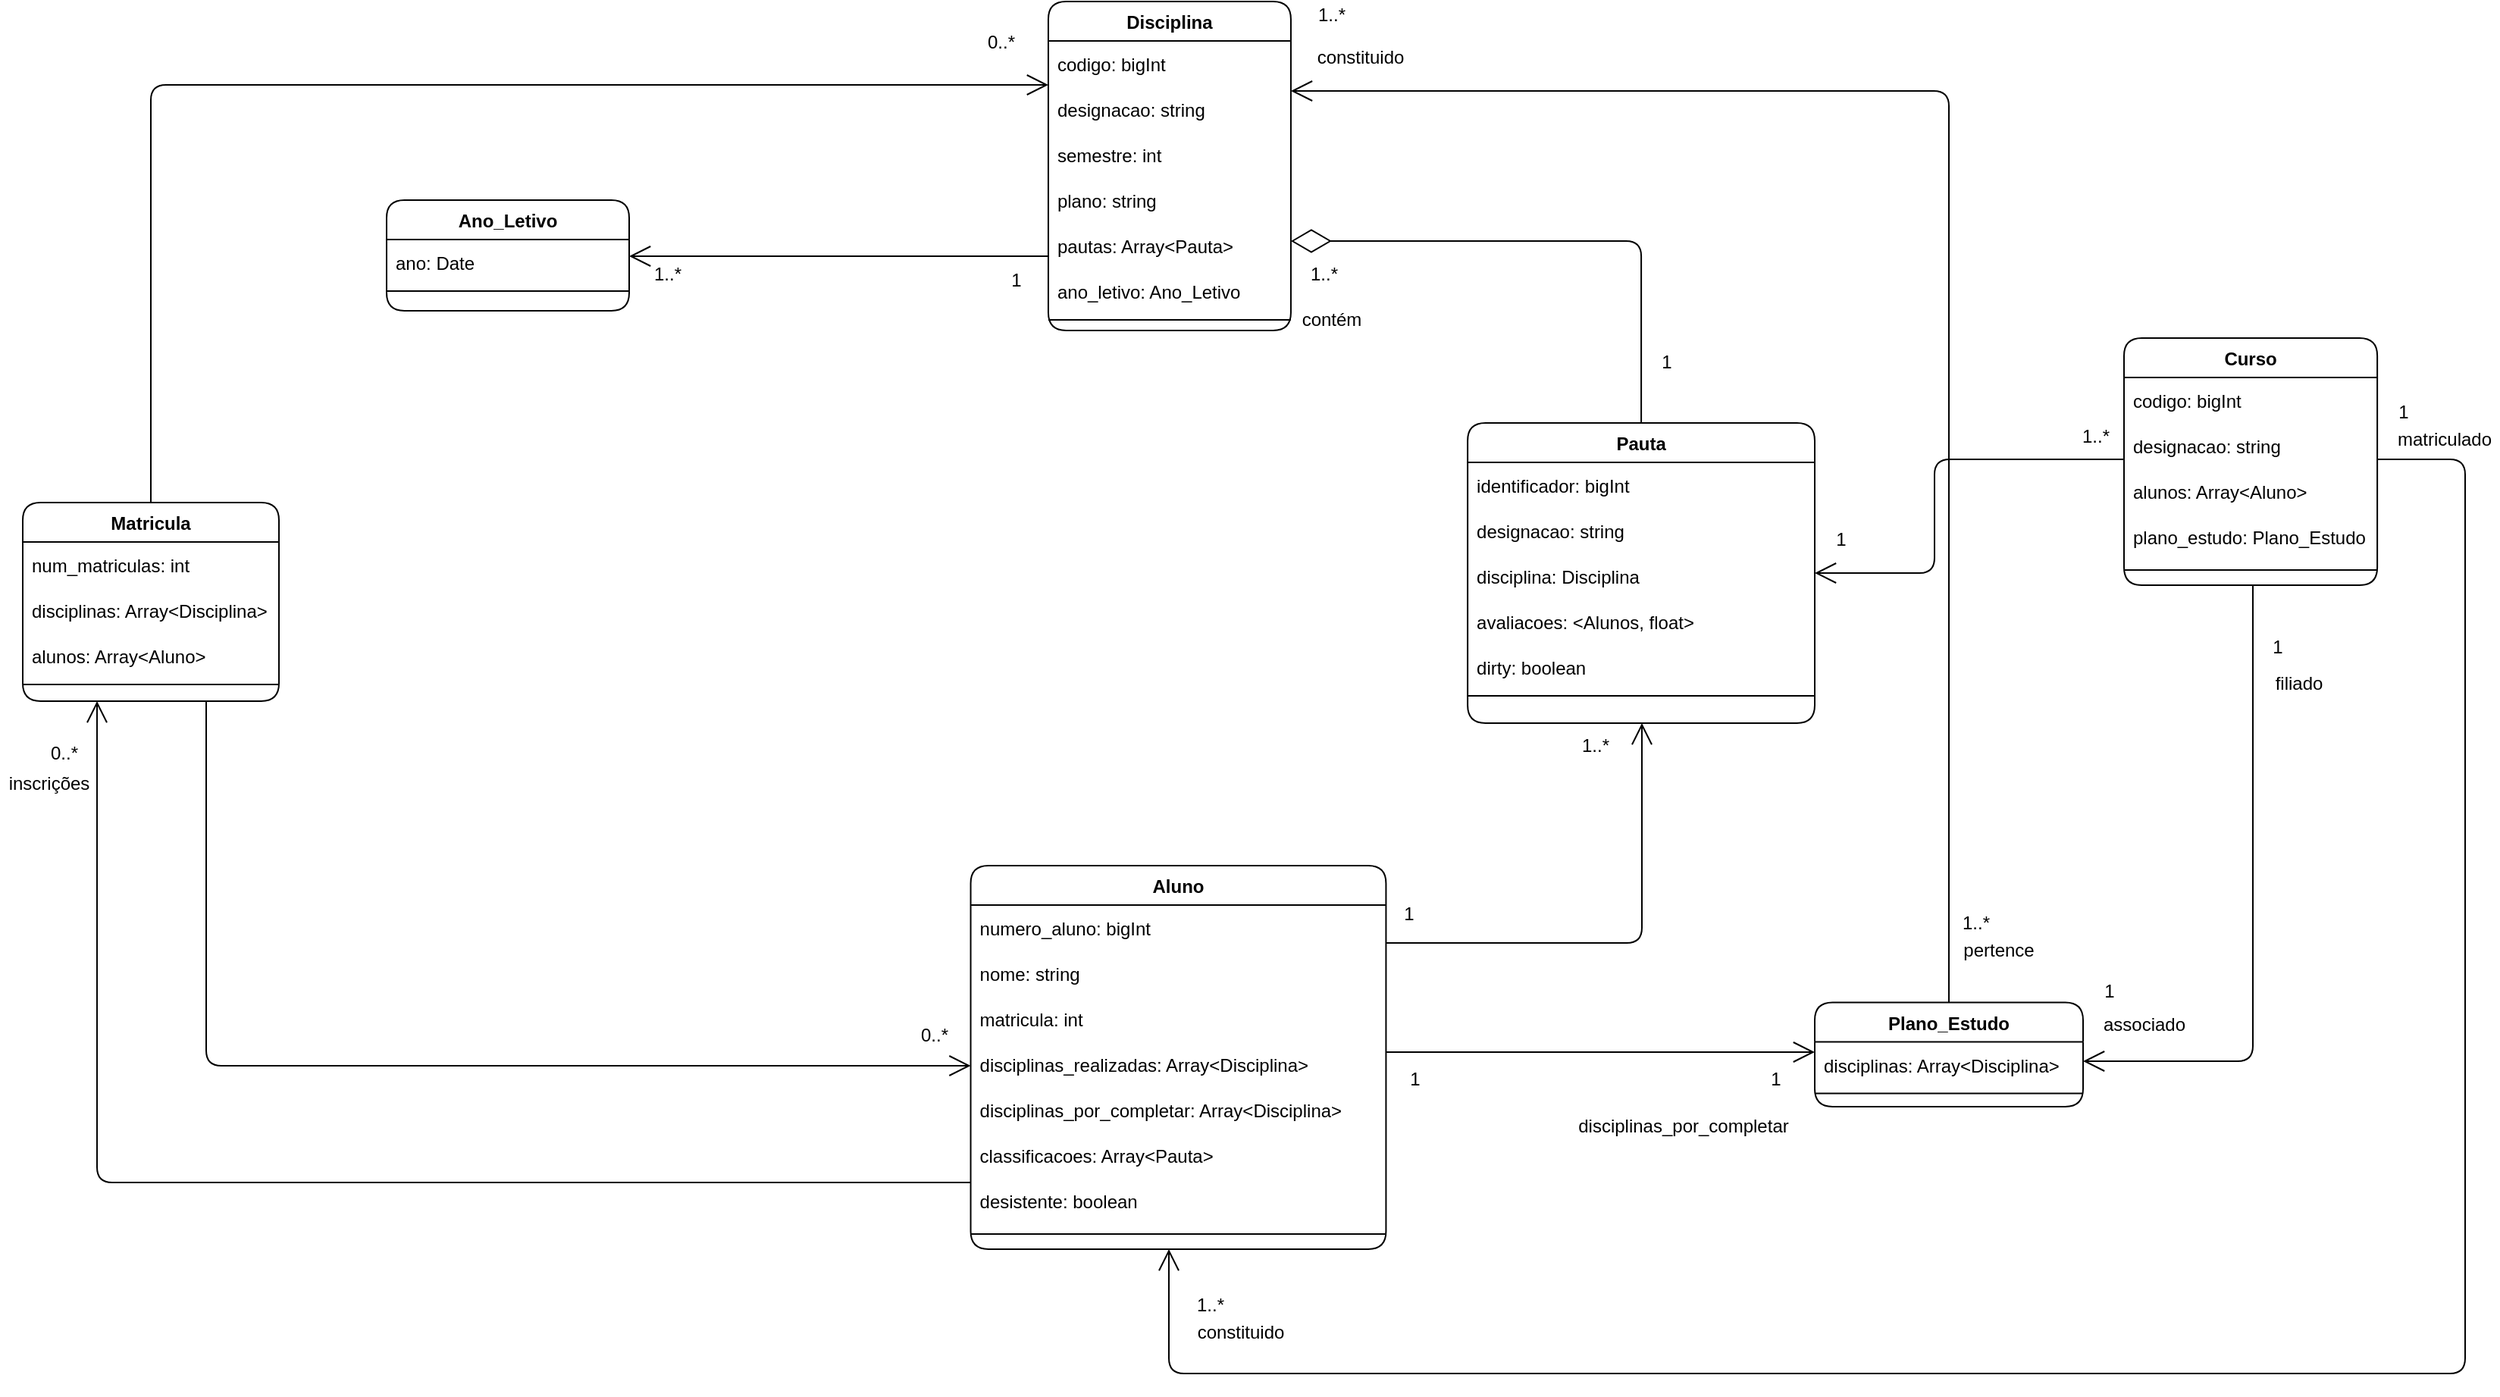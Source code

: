 <mxfile version="15.8.7" type="device" pages="2"><diagram id="C5RBs43oDa-KdzZeNtuy" name="Domain"><mxGraphModel dx="2313" dy="853" grid="0" gridSize="10" guides="1" tooltips="1" connect="1" arrows="1" fold="1" page="0" pageScale="1" pageWidth="827" pageHeight="1169" background="#ffffff" math="0" shadow="0"><root><mxCell id="WIyWlLk6GJQsqaUBKTNV-0"/><mxCell id="WIyWlLk6GJQsqaUBKTNV-1" parent="WIyWlLk6GJQsqaUBKTNV-0"/><mxCell id="zkfFHV4jXpPFQw0GAbJ--6" value="Aluno" style="swimlane;fontStyle=1;align=center;verticalAlign=top;childLayout=stackLayout;horizontal=1;startSize=26;horizontalStack=0;resizeParent=1;resizeLast=0;collapsible=1;marginBottom=0;shadow=0;strokeWidth=1;rounded=1;" parent="WIyWlLk6GJQsqaUBKTNV-1" vertex="1"><mxGeometry x="-545.73" y="701" width="273.94" height="253" as="geometry"><mxRectangle x="130" y="380" width="160" height="26" as="alternateBounds"/></mxGeometry></mxCell><mxCell id="UR2TJBWsBLScbNiVcRSA-15" value="numero_aluno: bigInt" style="text;strokeColor=none;fillColor=none;align=left;verticalAlign=middle;spacingLeft=4;spacingRight=4;overflow=hidden;points=[[0,0.5],[1,0.5]];portConstraint=eastwest;rotatable=0;rounded=1;" parent="zkfFHV4jXpPFQw0GAbJ--6" vertex="1"><mxGeometry y="26" width="273.94" height="30" as="geometry"/></mxCell><mxCell id="UR2TJBWsBLScbNiVcRSA-27" value="nome: string" style="text;strokeColor=none;fillColor=none;align=left;verticalAlign=middle;spacingLeft=4;spacingRight=4;overflow=hidden;points=[[0,0.5],[1,0.5]];portConstraint=eastwest;rotatable=0;rounded=1;" parent="zkfFHV4jXpPFQw0GAbJ--6" vertex="1"><mxGeometry y="56" width="273.94" height="30" as="geometry"/></mxCell><mxCell id="UR2TJBWsBLScbNiVcRSA-31" value="matricula: int" style="text;strokeColor=none;fillColor=none;align=left;verticalAlign=middle;spacingLeft=4;spacingRight=4;overflow=hidden;points=[[0,0.5],[1,0.5]];portConstraint=eastwest;rotatable=0;rounded=1;" parent="zkfFHV4jXpPFQw0GAbJ--6" vertex="1"><mxGeometry y="86" width="273.94" height="30" as="geometry"/></mxCell><mxCell id="UR2TJBWsBLScbNiVcRSA-32" value="disciplinas_realizadas: Array&lt;Disciplina&gt;" style="text;strokeColor=none;fillColor=none;align=left;verticalAlign=middle;spacingLeft=4;spacingRight=4;overflow=hidden;points=[[0,0.5],[1,0.5]];portConstraint=eastwest;rotatable=0;rounded=1;" parent="zkfFHV4jXpPFQw0GAbJ--6" vertex="1"><mxGeometry y="116" width="273.94" height="30" as="geometry"/></mxCell><mxCell id="uTA94WAb0osCj5oo_hm_-12" value="disciplinas_por_completar: Array&lt;Disciplina&gt;" style="text;strokeColor=none;fillColor=none;align=left;verticalAlign=middle;spacingLeft=4;spacingRight=4;overflow=hidden;points=[[0,0.5],[1,0.5]];portConstraint=eastwest;rotatable=0;rounded=1;" parent="zkfFHV4jXpPFQw0GAbJ--6" vertex="1"><mxGeometry y="146" width="273.94" height="30" as="geometry"/></mxCell><mxCell id="UR2TJBWsBLScbNiVcRSA-33" value="classificacoes: Array&lt;Pauta&gt;" style="text;strokeColor=none;fillColor=none;align=left;verticalAlign=middle;spacingLeft=4;spacingRight=4;overflow=hidden;points=[[0,0.5],[1,0.5]];portConstraint=eastwest;rotatable=0;rounded=1;" parent="zkfFHV4jXpPFQw0GAbJ--6" vertex="1"><mxGeometry y="176" width="273.94" height="30" as="geometry"/></mxCell><mxCell id="UR2TJBWsBLScbNiVcRSA-49" value="desistente: boolean" style="text;strokeColor=none;fillColor=none;align=left;verticalAlign=middle;spacingLeft=4;spacingRight=4;overflow=hidden;points=[[0,0.5],[1,0.5]];portConstraint=eastwest;rotatable=0;rounded=1;" parent="zkfFHV4jXpPFQw0GAbJ--6" vertex="1"><mxGeometry y="206" width="273.94" height="30" as="geometry"/></mxCell><mxCell id="zkfFHV4jXpPFQw0GAbJ--9" value="" style="line;html=1;strokeWidth=1;align=left;verticalAlign=middle;spacingTop=-1;spacingLeft=3;spacingRight=3;rotatable=0;labelPosition=right;points=[];portConstraint=eastwest;rounded=1;" parent="zkfFHV4jXpPFQw0GAbJ--6" vertex="1"><mxGeometry y="236" width="273.94" height="14" as="geometry"/></mxCell><mxCell id="zkfFHV4jXpPFQw0GAbJ--13" value="Disciplina" style="swimlane;fontStyle=1;align=center;verticalAlign=top;childLayout=stackLayout;horizontal=1;startSize=26;horizontalStack=0;resizeParent=1;resizeLast=0;collapsible=1;marginBottom=0;shadow=0;strokeWidth=1;rounded=1;" parent="WIyWlLk6GJQsqaUBKTNV-1" vertex="1"><mxGeometry x="-494.53" y="131" width="160" height="217" as="geometry"><mxRectangle x="340" y="380" width="170" height="26" as="alternateBounds"/></mxGeometry></mxCell><mxCell id="UR2TJBWsBLScbNiVcRSA-8" value="codigo: bigInt" style="text;strokeColor=none;fillColor=none;align=left;verticalAlign=middle;spacingLeft=4;spacingRight=4;overflow=hidden;points=[[0,0.5],[1,0.5]];portConstraint=eastwest;rotatable=0;rounded=1;" parent="zkfFHV4jXpPFQw0GAbJ--13" vertex="1"><mxGeometry y="26" width="160" height="30" as="geometry"/></mxCell><mxCell id="UR2TJBWsBLScbNiVcRSA-9" value="designacao: string" style="text;strokeColor=none;fillColor=none;align=left;verticalAlign=middle;spacingLeft=4;spacingRight=4;overflow=hidden;points=[[0,0.5],[1,0.5]];portConstraint=eastwest;rotatable=0;rounded=1;" parent="zkfFHV4jXpPFQw0GAbJ--13" vertex="1"><mxGeometry y="56" width="160" height="30" as="geometry"/></mxCell><mxCell id="UR2TJBWsBLScbNiVcRSA-10" value="semestre: int" style="text;strokeColor=none;fillColor=none;align=left;verticalAlign=middle;spacingLeft=4;spacingRight=4;overflow=hidden;points=[[0,0.5],[1,0.5]];portConstraint=eastwest;rotatable=0;rounded=1;" parent="zkfFHV4jXpPFQw0GAbJ--13" vertex="1"><mxGeometry y="86" width="160" height="30" as="geometry"/></mxCell><mxCell id="UR2TJBWsBLScbNiVcRSA-11" value="plano: string" style="text;strokeColor=none;fillColor=none;align=left;verticalAlign=middle;spacingLeft=4;spacingRight=4;overflow=hidden;points=[[0,0.5],[1,0.5]];portConstraint=eastwest;rotatable=0;rounded=1;" parent="zkfFHV4jXpPFQw0GAbJ--13" vertex="1"><mxGeometry y="116" width="160" height="30" as="geometry"/></mxCell><mxCell id="N3TRWsYscGe3pwMYAqCl-20" value="pautas: Array&lt;Pauta&gt;" style="text;strokeColor=none;fillColor=none;align=left;verticalAlign=middle;spacingLeft=4;spacingRight=4;overflow=hidden;points=[[0,0.5],[1,0.5]];portConstraint=eastwest;rotatable=0;rounded=1;" parent="zkfFHV4jXpPFQw0GAbJ--13" vertex="1"><mxGeometry y="146" width="160" height="30" as="geometry"/></mxCell><mxCell id="DG8GQb8gX4Vhp76S3yIj-17" value="ano_letivo: Ano_Letivo" style="text;strokeColor=none;fillColor=none;align=left;verticalAlign=middle;spacingLeft=4;spacingRight=4;overflow=hidden;points=[[0,0.5],[1,0.5]];portConstraint=eastwest;rotatable=0;rounded=1;" parent="zkfFHV4jXpPFQw0GAbJ--13" vertex="1"><mxGeometry y="176" width="160" height="30" as="geometry"/></mxCell><mxCell id="zkfFHV4jXpPFQw0GAbJ--15" value="" style="line;html=1;strokeWidth=1;align=left;verticalAlign=middle;spacingTop=-1;spacingLeft=3;spacingRight=3;rotatable=0;labelPosition=right;points=[];portConstraint=eastwest;rounded=1;" parent="zkfFHV4jXpPFQw0GAbJ--13" vertex="1"><mxGeometry y="206" width="160" height="8" as="geometry"/></mxCell><mxCell id="zkfFHV4jXpPFQw0GAbJ--17" value="Curso" style="swimlane;fontStyle=1;align=center;verticalAlign=top;childLayout=stackLayout;horizontal=1;startSize=26;horizontalStack=0;resizeParent=1;resizeLast=0;collapsible=1;marginBottom=0;shadow=0;strokeWidth=1;rounded=1;" parent="WIyWlLk6GJQsqaUBKTNV-1" vertex="1"><mxGeometry x="215" y="353" width="167.06" height="163" as="geometry"><mxRectangle x="550" y="140" width="160" height="26" as="alternateBounds"/></mxGeometry></mxCell><mxCell id="uTA94WAb0osCj5oo_hm_-13" value="codigo: bigInt" style="text;strokeColor=none;fillColor=none;align=left;verticalAlign=middle;spacingLeft=4;spacingRight=4;overflow=hidden;points=[[0,0.5],[1,0.5]];portConstraint=eastwest;rotatable=0;rounded=1;" parent="zkfFHV4jXpPFQw0GAbJ--17" vertex="1"><mxGeometry y="26" width="167.06" height="30" as="geometry"/></mxCell><mxCell id="tkzi9m6gDOECTJgAiZ27-0" value="designacao: string" style="text;strokeColor=none;fillColor=none;align=left;verticalAlign=middle;spacingLeft=4;spacingRight=4;overflow=hidden;points=[[0,0.5],[1,0.5]];portConstraint=eastwest;rotatable=0;rounded=1;" parent="zkfFHV4jXpPFQw0GAbJ--17" vertex="1"><mxGeometry y="56" width="167.06" height="30" as="geometry"/></mxCell><mxCell id="UR2TJBWsBLScbNiVcRSA-45" value="alunos: Array&lt;Aluno&gt;" style="text;strokeColor=none;fillColor=none;align=left;verticalAlign=middle;spacingLeft=4;spacingRight=4;overflow=hidden;points=[[0,0.5],[1,0.5]];portConstraint=eastwest;rotatable=0;rounded=1;" parent="zkfFHV4jXpPFQw0GAbJ--17" vertex="1"><mxGeometry y="86" width="167.06" height="30" as="geometry"/></mxCell><mxCell id="UR2TJBWsBLScbNiVcRSA-46" value="plano_estudo: Plano_Estudo" style="text;strokeColor=none;fillColor=none;align=left;verticalAlign=middle;spacingLeft=4;spacingRight=4;overflow=hidden;points=[[0,0.5],[1,0.5]];portConstraint=eastwest;rotatable=0;rounded=1;" parent="zkfFHV4jXpPFQw0GAbJ--17" vertex="1"><mxGeometry y="116" width="167.06" height="30" as="geometry"/></mxCell><mxCell id="zkfFHV4jXpPFQw0GAbJ--23" value="" style="line;html=1;strokeWidth=1;align=left;verticalAlign=middle;spacingTop=-1;spacingLeft=3;spacingRight=3;rotatable=0;labelPosition=right;points=[];portConstraint=eastwest;rounded=1;" parent="zkfFHV4jXpPFQw0GAbJ--17" vertex="1"><mxGeometry y="146" width="167.06" height="14" as="geometry"/></mxCell><mxCell id="hwkee3ksfvGBxhX7THaI-0" value="Plano_Estudo" style="swimlane;fontStyle=1;align=center;verticalAlign=top;childLayout=stackLayout;horizontal=1;startSize=26;horizontalStack=0;resizeParent=1;resizeLast=0;collapsible=1;marginBottom=0;shadow=0;strokeWidth=1;rounded=1;" parent="WIyWlLk6GJQsqaUBKTNV-1" vertex="1"><mxGeometry x="11" y="791.25" width="177" height="68.75" as="geometry"><mxRectangle x="550" y="140" width="160" height="26" as="alternateBounds"/></mxGeometry></mxCell><mxCell id="UR2TJBWsBLScbNiVcRSA-47" value="disciplinas: Array&lt;Disciplina&gt;" style="text;strokeColor=none;fillColor=none;align=left;verticalAlign=middle;spacingLeft=4;spacingRight=4;overflow=hidden;points=[[0,0.5],[1,0.5]];portConstraint=eastwest;rotatable=0;rounded=1;" parent="hwkee3ksfvGBxhX7THaI-0" vertex="1"><mxGeometry y="26" width="177" height="30" as="geometry"/></mxCell><mxCell id="hwkee3ksfvGBxhX7THaI-6" value="" style="line;html=1;strokeWidth=1;align=left;verticalAlign=middle;spacingTop=-1;spacingLeft=3;spacingRight=3;rotatable=0;labelPosition=right;points=[];portConstraint=eastwest;rounded=1;" parent="hwkee3ksfvGBxhX7THaI-0" vertex="1"><mxGeometry y="56" width="177" height="8" as="geometry"/></mxCell><mxCell id="hwkee3ksfvGBxhX7THaI-14" value="" style="endArrow=open;endFill=1;endSize=12;html=1;edgeStyle=orthogonalEdgeStyle;" parent="WIyWlLk6GJQsqaUBKTNV-1" source="hwkee3ksfvGBxhX7THaI-0" target="zkfFHV4jXpPFQw0GAbJ--13" edge="1"><mxGeometry width="160" relative="1" as="geometry"><mxPoint x="285.94" y="684.443" as="sourcePoint"/><mxPoint x="57.94" y="802.557" as="targetPoint"/><Array as="points"><mxPoint x="99" y="190"/></Array></mxGeometry></mxCell><mxCell id="hwkee3ksfvGBxhX7THaI-19" value="" style="endArrow=open;endFill=1;endSize=12;html=1;edgeStyle=orthogonalEdgeStyle;" parent="WIyWlLk6GJQsqaUBKTNV-1" source="zkfFHV4jXpPFQw0GAbJ--17" target="hwkee3ksfvGBxhX7THaI-0" edge="1"><mxGeometry width="160" relative="1" as="geometry"><mxPoint x="247.94" y="795" as="sourcePoint"/><mxPoint x="317.94" y="785" as="targetPoint"/><Array as="points"><mxPoint x="300" y="830"/></Array></mxGeometry></mxCell><mxCell id="hwkee3ksfvGBxhX7THaI-20" value="Pauta" style="swimlane;fontStyle=1;align=center;verticalAlign=top;childLayout=stackLayout;horizontal=1;startSize=26;horizontalStack=0;resizeParent=1;resizeLast=0;collapsible=1;marginBottom=0;shadow=0;strokeWidth=1;rounded=1;" parent="WIyWlLk6GJQsqaUBKTNV-1" vertex="1"><mxGeometry x="-217.94" y="409" width="228.94" height="198" as="geometry"><mxRectangle x="130" y="380" width="160" height="26" as="alternateBounds"/></mxGeometry></mxCell><mxCell id="7ceqqwsO9wFEYcHVzH23-0" value="identificador: bigInt" style="text;strokeColor=none;fillColor=none;align=left;verticalAlign=middle;spacingLeft=4;spacingRight=4;overflow=hidden;points=[[0,0.5],[1,0.5]];portConstraint=eastwest;rotatable=0;rounded=1;" vertex="1" parent="hwkee3ksfvGBxhX7THaI-20"><mxGeometry y="26" width="228.94" height="30" as="geometry"/></mxCell><mxCell id="7ceqqwsO9wFEYcHVzH23-1" value="designacao: string" style="text;strokeColor=none;fillColor=none;align=left;verticalAlign=middle;spacingLeft=4;spacingRight=4;overflow=hidden;points=[[0,0.5],[1,0.5]];portConstraint=eastwest;rotatable=0;rounded=1;" vertex="1" parent="hwkee3ksfvGBxhX7THaI-20"><mxGeometry y="56" width="228.94" height="30" as="geometry"/></mxCell><mxCell id="uTA94WAb0osCj5oo_hm_-18" value="disciplina: Disciplina" style="text;strokeColor=none;fillColor=none;align=left;verticalAlign=middle;spacingLeft=4;spacingRight=4;overflow=hidden;points=[[0,0.5],[1,0.5]];portConstraint=eastwest;rotatable=0;rounded=1;" parent="hwkee3ksfvGBxhX7THaI-20" vertex="1"><mxGeometry y="86" width="228.94" height="30" as="geometry"/></mxCell><mxCell id="UR2TJBWsBLScbNiVcRSA-24" value="avaliacoes: &lt;Alunos, float&gt;" style="text;strokeColor=none;fillColor=none;align=left;verticalAlign=middle;spacingLeft=4;spacingRight=4;overflow=hidden;points=[[0,0.5],[1,0.5]];portConstraint=eastwest;rotatable=0;rounded=1;" parent="hwkee3ksfvGBxhX7THaI-20" vertex="1"><mxGeometry y="116" width="228.94" height="30" as="geometry"/></mxCell><mxCell id="UR2TJBWsBLScbNiVcRSA-25" value="dirty: boolean" style="text;strokeColor=none;fillColor=none;align=left;verticalAlign=middle;spacingLeft=4;spacingRight=4;overflow=hidden;points=[[0,0.5],[1,0.5]];portConstraint=eastwest;rotatable=0;rounded=1;" parent="hwkee3ksfvGBxhX7THaI-20" vertex="1"><mxGeometry y="146" width="228.94" height="30" as="geometry"/></mxCell><mxCell id="hwkee3ksfvGBxhX7THaI-21" value="" style="line;html=1;strokeWidth=1;align=left;verticalAlign=middle;spacingTop=-1;spacingLeft=3;spacingRight=3;rotatable=0;labelPosition=right;points=[];portConstraint=eastwest;rounded=1;" parent="hwkee3ksfvGBxhX7THaI-20" vertex="1"><mxGeometry y="176" width="228.94" height="8" as="geometry"/></mxCell><mxCell id="hwkee3ksfvGBxhX7THaI-27" value="" style="endArrow=open;endFill=1;endSize=12;html=1;edgeStyle=orthogonalEdgeStyle;" parent="WIyWlLk6GJQsqaUBKTNV-1" source="UR2TJBWsBLScbNiVcRSA-34" target="zkfFHV4jXpPFQw0GAbJ--13" edge="1"><mxGeometry width="160" relative="1" as="geometry"><mxPoint x="-290" y="784" as="sourcePoint"/><mxPoint x="57.94" y="865" as="targetPoint"/><Array as="points"><mxPoint x="-1086" y="186"/></Array></mxGeometry></mxCell><mxCell id="hwkee3ksfvGBxhX7THaI-58" value="" style="endArrow=open;endFill=1;endSize=12;html=1;edgeStyle=orthogonalEdgeStyle;strokeColor=default;" parent="WIyWlLk6GJQsqaUBKTNV-1" source="zkfFHV4jXpPFQw0GAbJ--17" target="zkfFHV4jXpPFQw0GAbJ--6" edge="1"><mxGeometry width="160" relative="1" as="geometry"><mxPoint x="-20" y="580" as="sourcePoint"/><mxPoint x="140" y="580" as="targetPoint"/><Array as="points"><mxPoint x="440" y="433"/><mxPoint x="440" y="1036"/><mxPoint x="-415" y="1036"/></Array></mxGeometry></mxCell><mxCell id="UR2TJBWsBLScbNiVcRSA-34" value="Matricula" style="swimlane;fontStyle=1;align=center;verticalAlign=top;childLayout=stackLayout;horizontal=1;startSize=26;horizontalStack=0;resizeParent=1;resizeLast=0;collapsible=1;marginBottom=0;shadow=0;strokeWidth=1;rounded=1;" parent="WIyWlLk6GJQsqaUBKTNV-1" vertex="1"><mxGeometry x="-1171" y="461.5" width="169" height="131" as="geometry"><mxRectangle x="130" y="380" width="160" height="26" as="alternateBounds"/></mxGeometry></mxCell><mxCell id="UR2TJBWsBLScbNiVcRSA-35" value="num_matriculas: int" style="text;strokeColor=none;fillColor=none;align=left;verticalAlign=middle;spacingLeft=4;spacingRight=4;overflow=hidden;points=[[0,0.5],[1,0.5]];portConstraint=eastwest;rotatable=0;rounded=1;" parent="UR2TJBWsBLScbNiVcRSA-34" vertex="1"><mxGeometry y="26" width="169" height="30" as="geometry"/></mxCell><mxCell id="UR2TJBWsBLScbNiVcRSA-42" value="disciplinas: Array&lt;Disciplina&gt;" style="text;strokeColor=none;fillColor=none;align=left;verticalAlign=middle;spacingLeft=4;spacingRight=4;overflow=hidden;points=[[0,0.5],[1,0.5]];portConstraint=eastwest;rotatable=0;rounded=1;" parent="UR2TJBWsBLScbNiVcRSA-34" vertex="1"><mxGeometry y="56" width="169" height="30" as="geometry"/></mxCell><mxCell id="UR2TJBWsBLScbNiVcRSA-43" value="alunos: Array&lt;Aluno&gt;" style="text;strokeColor=none;fillColor=none;align=left;verticalAlign=middle;spacingLeft=4;spacingRight=4;overflow=hidden;points=[[0,0.5],[1,0.5]];portConstraint=eastwest;rotatable=0;rounded=1;" parent="UR2TJBWsBLScbNiVcRSA-34" vertex="1"><mxGeometry y="86" width="169" height="30" as="geometry"/></mxCell><mxCell id="UR2TJBWsBLScbNiVcRSA-41" value="" style="line;html=1;strokeWidth=1;align=left;verticalAlign=middle;spacingTop=-1;spacingLeft=3;spacingRight=3;rotatable=0;labelPosition=right;points=[];portConstraint=eastwest;rounded=1;" parent="UR2TJBWsBLScbNiVcRSA-34" vertex="1"><mxGeometry y="116" width="169" height="8" as="geometry"/></mxCell><mxCell id="N3TRWsYscGe3pwMYAqCl-25" value="" style="endArrow=open;endFill=1;endSize=12;html=1;rounded=1;strokeColor=default;edgeStyle=orthogonalEdgeStyle;" parent="WIyWlLk6GJQsqaUBKTNV-1" source="UR2TJBWsBLScbNiVcRSA-34" target="zkfFHV4jXpPFQw0GAbJ--6" edge="1"><mxGeometry width="160" relative="1" as="geometry"><mxPoint x="-200" y="547" as="sourcePoint"/><mxPoint x="-40" y="547" as="targetPoint"/><Array as="points"><mxPoint x="-1050" y="833"/></Array></mxGeometry></mxCell><mxCell id="uTA94WAb0osCj5oo_hm_-1" value="" style="endArrow=open;endFill=1;endSize=12;html=1;rounded=1;edgeStyle=orthogonalEdgeStyle;" parent="WIyWlLk6GJQsqaUBKTNV-1" source="zkfFHV4jXpPFQw0GAbJ--6" target="hwkee3ksfvGBxhX7THaI-0" edge="1"><mxGeometry width="160" relative="1" as="geometry"><mxPoint x="-274" y="596" as="sourcePoint"/><mxPoint x="-114" y="596" as="targetPoint"/><Array as="points"><mxPoint x="-135" y="824"/><mxPoint x="-135" y="824"/></Array></mxGeometry></mxCell><mxCell id="uTA94WAb0osCj5oo_hm_-15" value="" style="endArrow=open;endFill=1;endSize=12;html=1;rounded=1;edgeStyle=orthogonalEdgeStyle;" parent="WIyWlLk6GJQsqaUBKTNV-1" source="zkfFHV4jXpPFQw0GAbJ--17" target="hwkee3ksfvGBxhX7THaI-20" edge="1"><mxGeometry width="160" relative="1" as="geometry"><mxPoint x="-132" y="597" as="sourcePoint"/><mxPoint x="28" y="597" as="targetPoint"/><Array as="points"><mxPoint x="90" y="433"/><mxPoint x="90" y="508"/></Array></mxGeometry></mxCell><mxCell id="uTA94WAb0osCj5oo_hm_-22" value="" style="endArrow=open;endFill=1;endSize=12;html=1;rounded=1;edgeStyle=orthogonalEdgeStyle;" parent="WIyWlLk6GJQsqaUBKTNV-1" source="zkfFHV4jXpPFQw0GAbJ--6" target="UR2TJBWsBLScbNiVcRSA-34" edge="1"><mxGeometry width="160" relative="1" as="geometry"><mxPoint x="-422" y="642" as="sourcePoint"/><mxPoint x="-262" y="642" as="targetPoint"/><Array as="points"><mxPoint x="-1122" y="910"/></Array></mxGeometry></mxCell><mxCell id="6FzKPT1XtyOvHzaRBiAs-0" value="" style="endArrow=diamondThin;endFill=0;endSize=24;html=1;edgeStyle=orthogonalEdgeStyle;rounded=1;" parent="WIyWlLk6GJQsqaUBKTNV-1" source="hwkee3ksfvGBxhX7THaI-20" target="zkfFHV4jXpPFQw0GAbJ--13" edge="1"><mxGeometry width="160" relative="1" as="geometry"><mxPoint x="-269" y="327" as="sourcePoint"/><mxPoint x="-269" y="224" as="targetPoint"/><Array as="points"><mxPoint x="-103" y="289"/></Array></mxGeometry></mxCell><mxCell id="6FzKPT1XtyOvHzaRBiAs-7" value="1" style="text;html=1;align=center;verticalAlign=middle;resizable=0;points=[];autosize=1;strokeColor=none;fillColor=none;" parent="WIyWlLk6GJQsqaUBKTNV-1" vertex="1"><mxGeometry x="307" y="548" width="17" height="18" as="geometry"/></mxCell><mxCell id="6FzKPT1XtyOvHzaRBiAs-8" value="1" style="text;html=1;align=center;verticalAlign=middle;resizable=0;points=[];autosize=1;strokeColor=none;fillColor=none;" parent="WIyWlLk6GJQsqaUBKTNV-1" vertex="1"><mxGeometry x="196" y="775" width="17" height="18" as="geometry"/></mxCell><mxCell id="6FzKPT1XtyOvHzaRBiAs-9" value="associado" style="text;html=1;align=center;verticalAlign=middle;resizable=0;points=[];autosize=1;strokeColor=none;fillColor=none;" parent="WIyWlLk6GJQsqaUBKTNV-1" vertex="1"><mxGeometry x="196" y="797" width="64" height="18" as="geometry"/></mxCell><mxCell id="6FzKPT1XtyOvHzaRBiAs-10" value="filiado" style="text;html=1;align=center;verticalAlign=middle;resizable=0;points=[];autosize=1;strokeColor=none;fillColor=none;" parent="WIyWlLk6GJQsqaUBKTNV-1" vertex="1"><mxGeometry x="309" y="572" width="41" height="18" as="geometry"/></mxCell><mxCell id="6FzKPT1XtyOvHzaRBiAs-11" value="1" style="text;html=1;align=center;verticalAlign=middle;resizable=0;points=[];autosize=1;strokeColor=none;fillColor=none;" parent="WIyWlLk6GJQsqaUBKTNV-1" vertex="1"><mxGeometry x="390" y="393" width="17" height="18" as="geometry"/></mxCell><mxCell id="6FzKPT1XtyOvHzaRBiAs-12" value="matriculado" style="text;html=1;align=center;verticalAlign=middle;resizable=0;points=[];autosize=1;strokeColor=none;fillColor=none;" parent="WIyWlLk6GJQsqaUBKTNV-1" vertex="1"><mxGeometry x="390" y="411" width="72" height="18" as="geometry"/></mxCell><mxCell id="6FzKPT1XtyOvHzaRBiAs-13" value="constituido" style="text;html=1;align=center;verticalAlign=middle;resizable=0;points=[];autosize=1;strokeColor=none;fillColor=none;" parent="WIyWlLk6GJQsqaUBKTNV-1" vertex="1"><mxGeometry x="-401.53" y="1000" width="67" height="18" as="geometry"/></mxCell><mxCell id="6FzKPT1XtyOvHzaRBiAs-14" value="1..*" style="text;html=1;align=center;verticalAlign=middle;resizable=0;points=[];autosize=1;strokeColor=none;fillColor=none;" parent="WIyWlLk6GJQsqaUBKTNV-1" vertex="1"><mxGeometry x="-401.53" y="982" width="28" height="18" as="geometry"/></mxCell><mxCell id="6FzKPT1XtyOvHzaRBiAs-15" value="1" style="text;html=1;align=center;verticalAlign=middle;resizable=0;points=[];autosize=1;strokeColor=none;fillColor=none;" parent="WIyWlLk6GJQsqaUBKTNV-1" vertex="1"><mxGeometry x="-24" y="833.25" width="17" height="18" as="geometry"/></mxCell><mxCell id="6FzKPT1XtyOvHzaRBiAs-16" value="1..*" style="text;html=1;align=center;verticalAlign=middle;resizable=0;points=[];autosize=1;strokeColor=none;fillColor=none;" parent="WIyWlLk6GJQsqaUBKTNV-1" vertex="1"><mxGeometry x="-322.03" y="131" width="28" height="18" as="geometry"/></mxCell><mxCell id="6FzKPT1XtyOvHzaRBiAs-17" value="constituido" style="text;html=1;align=center;verticalAlign=middle;resizable=0;points=[];autosize=1;strokeColor=none;fillColor=none;" parent="WIyWlLk6GJQsqaUBKTNV-1" vertex="1"><mxGeometry x="-322.03" y="159" width="67" height="18" as="geometry"/></mxCell><mxCell id="6FzKPT1XtyOvHzaRBiAs-18" value="1..*" style="text;html=1;align=center;verticalAlign=middle;resizable=0;points=[];autosize=1;strokeColor=none;fillColor=none;" parent="WIyWlLk6GJQsqaUBKTNV-1" vertex="1"><mxGeometry x="103" y="730" width="28" height="18" as="geometry"/></mxCell><mxCell id="6FzKPT1XtyOvHzaRBiAs-19" value="pertence" style="text;html=1;align=center;verticalAlign=middle;resizable=0;points=[];autosize=1;strokeColor=none;fillColor=none;" parent="WIyWlLk6GJQsqaUBKTNV-1" vertex="1"><mxGeometry x="103" y="748" width="57" height="18" as="geometry"/></mxCell><mxCell id="6FzKPT1XtyOvHzaRBiAs-23" value="disciplinas_por_completar" style="text;html=1;align=center;verticalAlign=middle;resizable=0;points=[];autosize=1;strokeColor=none;fillColor=none;" parent="WIyWlLk6GJQsqaUBKTNV-1" vertex="1"><mxGeometry x="-151" y="864" width="149" height="18" as="geometry"/></mxCell><mxCell id="6FzKPT1XtyOvHzaRBiAs-26" value="0..*" style="text;html=1;align=center;verticalAlign=middle;resizable=0;points=[];autosize=1;strokeColor=none;fillColor=none;" parent="WIyWlLk6GJQsqaUBKTNV-1" vertex="1"><mxGeometry x="-1158" y="618" width="28" height="18" as="geometry"/></mxCell><mxCell id="6FzKPT1XtyOvHzaRBiAs-27" value="inscrições" style="text;html=1;align=center;verticalAlign=middle;resizable=0;points=[];autosize=1;strokeColor=none;fillColor=none;" parent="WIyWlLk6GJQsqaUBKTNV-1" vertex="1"><mxGeometry x="-1186" y="638" width="63" height="18" as="geometry"/></mxCell><mxCell id="6FzKPT1XtyOvHzaRBiAs-30" value="0..*" style="text;html=1;align=center;verticalAlign=middle;resizable=0;points=[];autosize=1;strokeColor=none;fillColor=none;" parent="WIyWlLk6GJQsqaUBKTNV-1" vertex="1"><mxGeometry x="-584.5" y="804" width="28" height="18" as="geometry"/></mxCell><mxCell id="6FzKPT1XtyOvHzaRBiAs-39" value="0..*" style="text;html=1;align=center;verticalAlign=middle;resizable=0;points=[];autosize=1;strokeColor=none;fillColor=none;" parent="WIyWlLk6GJQsqaUBKTNV-1" vertex="1"><mxGeometry x="-540" y="149" width="28" height="18" as="geometry"/></mxCell><mxCell id="6FzKPT1XtyOvHzaRBiAs-46" value="1..*" style="text;html=1;align=center;verticalAlign=middle;resizable=0;points=[];autosize=1;strokeColor=none;fillColor=none;" parent="WIyWlLk6GJQsqaUBKTNV-1" vertex="1"><mxGeometry x="-327" y="302" width="28" height="18" as="geometry"/></mxCell><mxCell id="6FzKPT1XtyOvHzaRBiAs-47" value="1..*" style="text;html=1;align=center;verticalAlign=middle;resizable=0;points=[];autosize=1;strokeColor=none;fillColor=none;" parent="WIyWlLk6GJQsqaUBKTNV-1" vertex="1"><mxGeometry x="-148" y="613" width="28" height="18" as="geometry"/></mxCell><mxCell id="6FzKPT1XtyOvHzaRBiAs-48" value="1" style="text;html=1;align=center;verticalAlign=middle;resizable=0;points=[];autosize=1;strokeColor=none;fillColor=none;" parent="WIyWlLk6GJQsqaUBKTNV-1" vertex="1"><mxGeometry x="-96" y="360" width="17" height="18" as="geometry"/></mxCell><mxCell id="6FzKPT1XtyOvHzaRBiAs-49" value="1" style="text;html=1;align=center;verticalAlign=middle;resizable=0;points=[];autosize=1;strokeColor=none;fillColor=none;" parent="WIyWlLk6GJQsqaUBKTNV-1" vertex="1"><mxGeometry x="-266" y="724" width="17" height="18" as="geometry"/></mxCell><mxCell id="3mit8cqIf02UGr8nP9oD-0" value="contém" style="text;html=1;align=center;verticalAlign=middle;resizable=0;points=[];autosize=1;strokeColor=none;fillColor=none;" parent="WIyWlLk6GJQsqaUBKTNV-1" vertex="1"><mxGeometry x="-333" y="332" width="49" height="18" as="geometry"/></mxCell><mxCell id="3mit8cqIf02UGr8nP9oD-2" value="" style="endArrow=open;endFill=1;endSize=12;html=1;rounded=1;edgeStyle=orthogonalEdgeStyle;" parent="WIyWlLk6GJQsqaUBKTNV-1" source="zkfFHV4jXpPFQw0GAbJ--6" target="hwkee3ksfvGBxhX7THaI-20" edge="1"><mxGeometry width="160" relative="1" as="geometry"><mxPoint x="-254" y="596" as="sourcePoint"/><mxPoint x="-94" y="596" as="targetPoint"/><Array as="points"><mxPoint x="-103" y="752"/></Array></mxGeometry></mxCell><mxCell id="Cous7RWv1DzX8QVO5OMC-1" value="1..*" style="text;html=1;align=center;verticalAlign=middle;resizable=0;points=[];autosize=1;strokeColor=none;fillColor=none;fontColor=default;" parent="WIyWlLk6GJQsqaUBKTNV-1" vertex="1"><mxGeometry x="182" y="409" width="28" height="18" as="geometry"/></mxCell><mxCell id="Cous7RWv1DzX8QVO5OMC-2" value="1" style="text;html=1;align=center;verticalAlign=middle;resizable=0;points=[];autosize=1;strokeColor=none;fillColor=none;fontColor=default;" parent="WIyWlLk6GJQsqaUBKTNV-1" vertex="1"><mxGeometry x="19" y="477" width="17" height="18" as="geometry"/></mxCell><mxCell id="bO9GzKnrQ3e_Osvgor7b-0" value="1" style="text;html=1;align=center;verticalAlign=middle;resizable=0;points=[];autosize=1;strokeColor=none;fillColor=none;fontColor=default;" parent="WIyWlLk6GJQsqaUBKTNV-1" vertex="1"><mxGeometry x="-262" y="833.25" width="17" height="18" as="geometry"/></mxCell><mxCell id="DG8GQb8gX4Vhp76S3yIj-0" value="Ano_Letivo" style="swimlane;fontStyle=1;align=center;verticalAlign=top;childLayout=stackLayout;horizontal=1;startSize=26;horizontalStack=0;resizeParent=1;resizeLast=0;collapsible=1;marginBottom=0;shadow=0;strokeWidth=1;rounded=1;" parent="WIyWlLk6GJQsqaUBKTNV-1" vertex="1"><mxGeometry x="-931" y="262" width="160" height="73" as="geometry"><mxRectangle x="340" y="380" width="170" height="26" as="alternateBounds"/></mxGeometry></mxCell><mxCell id="DG8GQb8gX4Vhp76S3yIj-6" value="ano: Date" style="text;strokeColor=none;fillColor=none;align=left;verticalAlign=middle;spacingLeft=4;spacingRight=4;overflow=hidden;points=[[0,0.5],[1,0.5]];portConstraint=eastwest;rotatable=0;rounded=1;" parent="DG8GQb8gX4Vhp76S3yIj-0" vertex="1"><mxGeometry y="26" width="160" height="30" as="geometry"/></mxCell><mxCell id="DG8GQb8gX4Vhp76S3yIj-7" value="" style="line;html=1;strokeWidth=1;align=left;verticalAlign=middle;spacingTop=-1;spacingLeft=3;spacingRight=3;rotatable=0;labelPosition=right;points=[];portConstraint=eastwest;rounded=1;" parent="DG8GQb8gX4Vhp76S3yIj-0" vertex="1"><mxGeometry y="56" width="160" height="8" as="geometry"/></mxCell><mxCell id="DG8GQb8gX4Vhp76S3yIj-12" value="" style="endArrow=open;endFill=1;endSize=12;html=1;rounded=1;edgeStyle=orthogonalEdgeStyle;" parent="WIyWlLk6GJQsqaUBKTNV-1" source="zkfFHV4jXpPFQw0GAbJ--13" target="DG8GQb8gX4Vhp76S3yIj-0" edge="1"><mxGeometry width="160" relative="1" as="geometry"><mxPoint x="-405" y="702.5" as="sourcePoint"/><mxPoint x="-405" y="562" as="targetPoint"/><Array as="points"><mxPoint x="-618" y="299"/><mxPoint x="-618" y="299"/></Array></mxGeometry></mxCell><mxCell id="DG8GQb8gX4Vhp76S3yIj-23" value="1" style="text;html=1;align=center;verticalAlign=middle;resizable=0;points=[];autosize=1;strokeColor=none;fillColor=none;" parent="WIyWlLk6GJQsqaUBKTNV-1" vertex="1"><mxGeometry x="-525" y="306" width="17" height="18" as="geometry"/></mxCell><mxCell id="DG8GQb8gX4Vhp76S3yIj-24" value="1..*" style="text;html=1;align=center;verticalAlign=middle;resizable=0;points=[];autosize=1;strokeColor=none;fillColor=none;" parent="WIyWlLk6GJQsqaUBKTNV-1" vertex="1"><mxGeometry x="-760" y="302" width="28" height="18" as="geometry"/></mxCell></root></mxGraphModel></diagram><diagram id="DHpU4YyazWkhBSFIJddn" name="DB"><mxGraphModel dx="1770" dy="362" grid="0" gridSize="10" guides="1" tooltips="1" connect="1" arrows="1" fold="1" page="0" pageScale="1" pageWidth="827" pageHeight="1169" math="0" shadow="0"><root><mxCell id="WWgk6Xoj-8CL2OLCRmEP-0"/><mxCell id="WWgk6Xoj-8CL2OLCRmEP-1" parent="WWgk6Xoj-8CL2OLCRmEP-0"/><mxCell id="fsQfQrA_xCLD_xY7M0OG-0" value="Aluno" style="swimlane;fontStyle=1;align=center;verticalAlign=top;childLayout=stackLayout;horizontal=1;startSize=26;horizontalStack=0;resizeParent=1;resizeLast=0;collapsible=1;marginBottom=0;shadow=0;strokeWidth=1;rounded=0;sketch=0;labelBackgroundColor=default;" parent="WWgk6Xoj-8CL2OLCRmEP-1" vertex="1"><mxGeometry x="-551.5" y="744" width="273.94" height="266" as="geometry"><mxRectangle x="130" y="380" width="160" height="26" as="alternateBounds"/></mxGeometry></mxCell><mxCell id="Z1LCYvt4ucDe-Km7BVqy-0" value="id PK" style="text;strokeColor=none;fillColor=none;align=left;verticalAlign=middle;spacingLeft=4;spacingRight=4;overflow=hidden;points=[[0,0.5],[1,0.5]];portConstraint=eastwest;rotatable=0;rounded=1;fontStyle=1;shadow=0;" parent="fsQfQrA_xCLD_xY7M0OG-0" vertex="1"><mxGeometry y="26" width="273.94" height="30" as="geometry"/></mxCell><mxCell id="fsQfQrA_xCLD_xY7M0OG-4" value="disciplina_id FK" style="text;strokeColor=none;fillColor=none;align=left;verticalAlign=middle;spacingLeft=4;spacingRight=4;overflow=hidden;points=[[0,0.5],[1,0.5]];portConstraint=eastwest;rotatable=0;rounded=1;fontStyle=1;shadow=0;" parent="fsQfQrA_xCLD_xY7M0OG-0" vertex="1"><mxGeometry y="56" width="273.94" height="30" as="geometry"/></mxCell><mxCell id="fsQfQrA_xCLD_xY7M0OG-6" value="Pauta_id FK" style="text;strokeColor=none;fillColor=none;align=left;verticalAlign=middle;spacingLeft=4;spacingRight=4;overflow=hidden;points=[[0,0.5],[1,0.5]];portConstraint=eastwest;rotatable=0;rounded=1;fontStyle=1;shadow=0;" parent="fsQfQrA_xCLD_xY7M0OG-0" vertex="1"><mxGeometry y="86" width="273.94" height="30" as="geometry"/></mxCell><mxCell id="fsQfQrA_xCLD_xY7M0OG-8" value="ano_letivo_id FK" style="text;strokeColor=none;fillColor=none;align=left;verticalAlign=middle;spacingLeft=4;spacingRight=4;overflow=hidden;points=[[0,0.5],[1,0.5]];portConstraint=eastwest;rotatable=0;rounded=1;shadow=0;fontStyle=1" parent="fsQfQrA_xCLD_xY7M0OG-0" vertex="1"><mxGeometry y="116" width="273.94" height="30" as="geometry"/></mxCell><mxCell id="fsQfQrA_xCLD_xY7M0OG-1" value="num_aluno bigInteger" style="text;strokeColor=none;fillColor=none;align=left;verticalAlign=middle;spacingLeft=4;spacingRight=4;overflow=hidden;points=[[0,0.5],[1,0.5]];portConstraint=eastwest;rotatable=0;rounded=1;shadow=0;" parent="fsQfQrA_xCLD_xY7M0OG-0" vertex="1"><mxGeometry y="146" width="273.94" height="30" as="geometry"/></mxCell><mxCell id="fsQfQrA_xCLD_xY7M0OG-2" value="nome string" style="text;strokeColor=none;fillColor=none;align=left;verticalAlign=middle;spacingLeft=4;spacingRight=4;overflow=hidden;points=[[0,0.5],[1,0.5]];portConstraint=eastwest;rotatable=0;rounded=1;shadow=0;" parent="fsQfQrA_xCLD_xY7M0OG-0" vertex="1"><mxGeometry y="176" width="273.94" height="30" as="geometry"/></mxCell><mxCell id="fsQfQrA_xCLD_xY7M0OG-3" value="matricula integer" style="text;strokeColor=none;fillColor=none;align=left;verticalAlign=middle;spacingLeft=4;spacingRight=4;overflow=hidden;points=[[0,0.5],[1,0.5]];portConstraint=eastwest;rotatable=0;rounded=1;shadow=0;" parent="fsQfQrA_xCLD_xY7M0OG-0" vertex="1"><mxGeometry y="206" width="273.94" height="30" as="geometry"/></mxCell><mxCell id="fsQfQrA_xCLD_xY7M0OG-7" value="desistente boolean" style="text;strokeColor=none;fillColor=none;align=left;verticalAlign=middle;spacingLeft=4;spacingRight=4;overflow=hidden;points=[[0,0.5],[1,0.5]];portConstraint=eastwest;rotatable=0;rounded=1;shadow=0;" parent="fsQfQrA_xCLD_xY7M0OG-0" vertex="1"><mxGeometry y="236" width="273.94" height="30" as="geometry"/></mxCell><mxCell id="fsQfQrA_xCLD_xY7M0OG-10" value="Disciplina" style="swimlane;fontStyle=1;align=center;verticalAlign=top;childLayout=stackLayout;horizontal=1;startSize=26;horizontalStack=0;resizeParent=1;resizeLast=0;collapsible=1;marginBottom=0;shadow=0;strokeWidth=1;rounded=0;sketch=0;labelBackgroundColor=default;" parent="WWgk6Xoj-8CL2OLCRmEP-1" vertex="1"><mxGeometry x="-494.53" y="145" width="160" height="236" as="geometry"><mxRectangle x="340" y="380" width="170" height="26" as="alternateBounds"/></mxGeometry></mxCell><mxCell id="XQAkiGOKgoBR5LVu61YI-0" value="id PK" style="text;strokeColor=none;fillColor=none;align=left;verticalAlign=middle;spacingLeft=4;spacingRight=4;overflow=hidden;points=[[0,0.5],[1,0.5]];portConstraint=eastwest;rotatable=0;rounded=1;fontStyle=1;shadow=0;" parent="fsQfQrA_xCLD_xY7M0OG-10" vertex="1"><mxGeometry y="26" width="160" height="30" as="geometry"/></mxCell><mxCell id="fsQfQrA_xCLD_xY7M0OG-15" value="pauta_id FK" style="text;strokeColor=none;fillColor=none;align=left;verticalAlign=middle;spacingLeft=4;spacingRight=4;overflow=hidden;points=[[0,0.5],[1,0.5]];portConstraint=eastwest;rotatable=0;rounded=1;fontStyle=1;shadow=0;" parent="fsQfQrA_xCLD_xY7M0OG-10" vertex="1"><mxGeometry y="56" width="160" height="30" as="geometry"/></mxCell><mxCell id="fsQfQrA_xCLD_xY7M0OG-16" value="ano_letivo_id FK" style="text;strokeColor=none;fillColor=none;align=left;verticalAlign=middle;spacingLeft=4;spacingRight=4;overflow=hidden;points=[[0,0.5],[1,0.5]];portConstraint=eastwest;rotatable=0;rounded=1;shadow=0;fontStyle=1" parent="fsQfQrA_xCLD_xY7M0OG-10" vertex="1"><mxGeometry y="86" width="160" height="30" as="geometry"/></mxCell><mxCell id="fsQfQrA_xCLD_xY7M0OG-11" value="codigo bigInteger" style="text;strokeColor=none;fillColor=none;align=left;verticalAlign=middle;spacingLeft=4;spacingRight=4;overflow=hidden;points=[[0,0.5],[1,0.5]];portConstraint=eastwest;rotatable=0;rounded=1;shadow=0;" parent="fsQfQrA_xCLD_xY7M0OG-10" vertex="1"><mxGeometry y="116" width="160" height="30" as="geometry"/></mxCell><mxCell id="fsQfQrA_xCLD_xY7M0OG-12" value="designacao string" style="text;strokeColor=none;fillColor=none;align=left;verticalAlign=middle;spacingLeft=4;spacingRight=4;overflow=hidden;points=[[0,0.5],[1,0.5]];portConstraint=eastwest;rotatable=0;rounded=1;shadow=0;" parent="fsQfQrA_xCLD_xY7M0OG-10" vertex="1"><mxGeometry y="146" width="160" height="30" as="geometry"/></mxCell><mxCell id="fsQfQrA_xCLD_xY7M0OG-13" value="semestre integer" style="text;strokeColor=none;fillColor=none;align=left;verticalAlign=middle;spacingLeft=4;spacingRight=4;overflow=hidden;points=[[0,0.5],[1,0.5]];portConstraint=eastwest;rotatable=0;rounded=1;shadow=0;" parent="fsQfQrA_xCLD_xY7M0OG-10" vertex="1"><mxGeometry y="176" width="160" height="30" as="geometry"/></mxCell><mxCell id="fsQfQrA_xCLD_xY7M0OG-14" value="plano string" style="text;strokeColor=none;fillColor=none;align=left;verticalAlign=middle;spacingLeft=4;spacingRight=4;overflow=hidden;points=[[0,0.5],[1,0.5]];portConstraint=eastwest;rotatable=0;rounded=1;shadow=0;" parent="fsQfQrA_xCLD_xY7M0OG-10" vertex="1"><mxGeometry y="206" width="160" height="30" as="geometry"/></mxCell><mxCell id="fsQfQrA_xCLD_xY7M0OG-18" value="Curso" style="swimlane;fontStyle=1;align=center;verticalAlign=top;childLayout=stackLayout;horizontal=1;startSize=26;horizontalStack=0;resizeParent=1;resizeLast=0;collapsible=1;marginBottom=0;shadow=0;strokeWidth=1;rounded=0;sketch=0;labelBackgroundColor=default;" parent="WWgk6Xoj-8CL2OLCRmEP-1" vertex="1"><mxGeometry x="175" y="406" width="167.06" height="177" as="geometry"><mxRectangle x="550" y="140" width="160" height="26" as="alternateBounds"/></mxGeometry></mxCell><mxCell id="Z1LCYvt4ucDe-Km7BVqy-3" value="id PK" style="text;strokeColor=none;fillColor=none;align=left;verticalAlign=middle;spacingLeft=4;spacingRight=4;overflow=hidden;points=[[0,0.5],[1,0.5]];portConstraint=eastwest;rotatable=0;rounded=1;fontStyle=1;shadow=0;" parent="fsQfQrA_xCLD_xY7M0OG-18" vertex="1"><mxGeometry y="26" width="167.06" height="30" as="geometry"/></mxCell><mxCell id="Dlr12jRaiGXW-l3jvH-9-0" value="aluno_id FK" style="text;strokeColor=none;fillColor=none;align=left;verticalAlign=middle;spacingLeft=4;spacingRight=4;overflow=hidden;points=[[0,0.5],[1,0.5]];portConstraint=eastwest;rotatable=0;rounded=1;fontStyle=1;shadow=0;" parent="fsQfQrA_xCLD_xY7M0OG-18" vertex="1"><mxGeometry y="56" width="167.06" height="30" as="geometry"/></mxCell><mxCell id="fsQfQrA_xCLD_xY7M0OG-21" value="plano_estudo_id FK" style="text;strokeColor=none;fillColor=none;align=left;verticalAlign=middle;spacingLeft=4;spacingRight=4;overflow=hidden;points=[[0,0.5],[1,0.5]];portConstraint=eastwest;rotatable=0;rounded=1;fontStyle=1;shadow=0;" parent="fsQfQrA_xCLD_xY7M0OG-18" vertex="1"><mxGeometry y="86" width="167.06" height="30" as="geometry"/></mxCell><mxCell id="fsQfQrA_xCLD_xY7M0OG-22" value="pauta_id FK" style="text;strokeColor=none;fillColor=none;align=left;verticalAlign=middle;spacingLeft=4;spacingRight=4;overflow=hidden;points=[[0,0.5],[1,0.5]];portConstraint=eastwest;rotatable=0;rounded=1;fontStyle=1;shadow=0;" parent="fsQfQrA_xCLD_xY7M0OG-18" vertex="1"><mxGeometry y="116" width="167.06" height="30" as="geometry"/></mxCell><mxCell id="fsQfQrA_xCLD_xY7M0OG-19" value="codigo: bigInteger" style="text;strokeColor=none;fillColor=none;align=left;verticalAlign=middle;spacingLeft=4;spacingRight=4;overflow=hidden;points=[[0,0.5],[1,0.5]];portConstraint=eastwest;rotatable=0;rounded=1;shadow=0;" parent="fsQfQrA_xCLD_xY7M0OG-18" vertex="1"><mxGeometry y="146" width="167.06" height="30" as="geometry"/></mxCell><mxCell id="fsQfQrA_xCLD_xY7M0OG-24" value="Plano_Estudo" style="swimlane;fontStyle=1;align=center;verticalAlign=top;childLayout=stackLayout;horizontal=1;startSize=26;horizontalStack=0;resizeParent=1;resizeLast=0;collapsible=1;marginBottom=0;shadow=0;strokeWidth=1;rounded=0;sketch=0;labelBackgroundColor=default;" parent="WWgk6Xoj-8CL2OLCRmEP-1" vertex="1"><mxGeometry x="30" y="815" width="177" height="88" as="geometry"><mxRectangle x="550" y="140" width="160" height="26" as="alternateBounds"/></mxGeometry></mxCell><mxCell id="Z1LCYvt4ucDe-Km7BVqy-2" value="id PK" style="text;strokeColor=none;fillColor=none;align=left;verticalAlign=middle;spacingLeft=4;spacingRight=4;overflow=hidden;points=[[0,0.5],[1,0.5]];portConstraint=eastwest;rotatable=0;rounded=1;fontStyle=1;shadow=0;" parent="fsQfQrA_xCLD_xY7M0OG-24" vertex="1"><mxGeometry y="26" width="177" height="30" as="geometry"/></mxCell><mxCell id="fsQfQrA_xCLD_xY7M0OG-25" value="disciplina_id FK" style="text;strokeColor=none;fillColor=none;align=left;verticalAlign=middle;spacingLeft=4;spacingRight=4;overflow=hidden;points=[[0,0.5],[1,0.5]];portConstraint=eastwest;rotatable=0;rounded=1;fontStyle=1;shadow=0;" parent="fsQfQrA_xCLD_xY7M0OG-24" vertex="1"><mxGeometry y="56" width="177" height="30" as="geometry"/></mxCell><mxCell id="fsQfQrA_xCLD_xY7M0OG-29" value="Pauta" style="swimlane;fontStyle=1;align=center;verticalAlign=top;childLayout=stackLayout;horizontal=1;startSize=26;horizontalStack=0;resizeParent=1;resizeLast=0;collapsible=1;marginBottom=0;shadow=0;strokeWidth=1;rounded=0;sketch=0;labelBackgroundColor=default;" parent="WWgk6Xoj-8CL2OLCRmEP-1" vertex="1"><mxGeometry x="-209" y="432.5" width="228.94" height="206" as="geometry"><mxRectangle x="130" y="380" width="160" height="26" as="alternateBounds"/></mxGeometry></mxCell><mxCell id="XQAkiGOKgoBR5LVu61YI-1" value="id PK" style="text;strokeColor=none;fillColor=none;align=left;verticalAlign=middle;spacingLeft=4;spacingRight=4;overflow=hidden;points=[[0,0.5],[1,0.5]];portConstraint=eastwest;rotatable=0;rounded=1;fontStyle=1;shadow=0;" parent="fsQfQrA_xCLD_xY7M0OG-29" vertex="1"><mxGeometry y="26" width="228.94" height="30" as="geometry"/></mxCell><mxCell id="fsQfQrA_xCLD_xY7M0OG-31" value="aluno_id FK" style="text;strokeColor=none;fillColor=none;align=left;verticalAlign=middle;spacingLeft=4;spacingRight=4;overflow=hidden;points=[[0,0.5],[1,0.5]];portConstraint=eastwest;rotatable=0;rounded=1;fontStyle=1;shadow=0;" parent="fsQfQrA_xCLD_xY7M0OG-29" vertex="1"><mxGeometry y="56" width="228.94" height="30" as="geometry"/></mxCell><mxCell id="fsQfQrA_xCLD_xY7M0OG-32" value="avaliacao_id FK" style="text;strokeColor=none;fillColor=none;align=left;verticalAlign=middle;spacingLeft=4;spacingRight=4;overflow=hidden;points=[[0,0.5],[1,0.5]];portConstraint=eastwest;rotatable=0;rounded=1;fontStyle=1;shadow=0;" parent="fsQfQrA_xCLD_xY7M0OG-29" vertex="1"><mxGeometry y="86" width="228.94" height="30" as="geometry"/></mxCell><mxCell id="fsQfQrA_xCLD_xY7M0OG-33" value="curso_id FK" style="text;strokeColor=none;fillColor=none;align=left;verticalAlign=middle;spacingLeft=4;spacingRight=4;overflow=hidden;points=[[0,0.5],[1,0.5]];portConstraint=eastwest;rotatable=0;rounded=1;fontStyle=1;shadow=0;" parent="fsQfQrA_xCLD_xY7M0OG-29" vertex="1"><mxGeometry y="116" width="228.94" height="30" as="geometry"/></mxCell><mxCell id="3YwCcTf-lQQt9fxoaSyb-0" value="codigo: bigInteger" style="text;strokeColor=none;fillColor=none;align=left;verticalAlign=middle;spacingLeft=4;spacingRight=4;overflow=hidden;points=[[0,0.5],[1,0.5]];portConstraint=eastwest;rotatable=0;rounded=1;shadow=0;" parent="fsQfQrA_xCLD_xY7M0OG-29" vertex="1"><mxGeometry y="146" width="228.94" height="30" as="geometry"/></mxCell><mxCell id="fsQfQrA_xCLD_xY7M0OG-34" value="dirty: boolean" style="text;strokeColor=none;fillColor=none;align=left;verticalAlign=middle;spacingLeft=4;spacingRight=4;overflow=hidden;points=[[0,0.5],[1,0.5]];portConstraint=eastwest;rotatable=0;rounded=1;shadow=0;" parent="fsQfQrA_xCLD_xY7M0OG-29" vertex="1"><mxGeometry y="176" width="228.94" height="30" as="geometry"/></mxCell><mxCell id="fsQfQrA_xCLD_xY7M0OG-39" value="Matricula" style="swimlane;fontStyle=1;align=center;verticalAlign=top;childLayout=stackLayout;horizontal=1;startSize=26;horizontalStack=0;resizeParent=1;resizeLast=0;collapsible=1;marginBottom=0;shadow=0;strokeWidth=1;rounded=0;sketch=0;labelBackgroundColor=default;" parent="WWgk6Xoj-8CL2OLCRmEP-1" vertex="1"><mxGeometry x="-1002" y="477" width="144" height="147" as="geometry"><mxRectangle x="130" y="380" width="160" height="26" as="alternateBounds"/></mxGeometry></mxCell><mxCell id="C6gCfbGirM1-ONjhHAeX-0" value="id PK" style="text;strokeColor=none;fillColor=none;align=left;verticalAlign=middle;spacingLeft=4;spacingRight=4;overflow=hidden;points=[[0,0.5],[1,0.5]];portConstraint=eastwest;rotatable=0;rounded=1;fontStyle=1;shadow=0;" parent="fsQfQrA_xCLD_xY7M0OG-39" vertex="1"><mxGeometry y="26" width="144" height="30" as="geometry"/></mxCell><mxCell id="fsQfQrA_xCLD_xY7M0OG-41" value="disciplina_id FK" style="text;strokeColor=none;fillColor=none;align=left;verticalAlign=middle;spacingLeft=4;spacingRight=4;overflow=hidden;points=[[0,0.5],[1,0.5]];portConstraint=eastwest;rotatable=0;rounded=1;fontStyle=1;shadow=0;" parent="fsQfQrA_xCLD_xY7M0OG-39" vertex="1"><mxGeometry y="56" width="144" height="30" as="geometry"/></mxCell><mxCell id="fsQfQrA_xCLD_xY7M0OG-42" value="aluno_id FK" style="text;strokeColor=none;fillColor=none;align=left;verticalAlign=middle;spacingLeft=4;spacingRight=4;overflow=hidden;points=[[0,0.5],[1,0.5]];portConstraint=eastwest;rotatable=0;rounded=1;fontStyle=1;shadow=0;" parent="fsQfQrA_xCLD_xY7M0OG-39" vertex="1"><mxGeometry y="86" width="144" height="30" as="geometry"/></mxCell><mxCell id="fsQfQrA_xCLD_xY7M0OG-40" value="num_matriculas integer" style="text;strokeColor=none;fillColor=none;align=left;verticalAlign=middle;spacingLeft=4;spacingRight=4;overflow=hidden;points=[[0,0.5],[1,0.5]];portConstraint=eastwest;rotatable=0;rounded=1;shadow=0;" parent="fsQfQrA_xCLD_xY7M0OG-39" vertex="1"><mxGeometry y="116" width="144" height="30" as="geometry"/></mxCell><mxCell id="fsQfQrA_xCLD_xY7M0OG-44" value="Faculdade" style="swimlane;fontStyle=1;align=center;verticalAlign=top;childLayout=stackLayout;horizontal=1;startSize=26;horizontalStack=0;resizeParent=1;resizeParentMax=0;resizeLast=0;collapsible=1;marginBottom=0;rounded=0;sketch=0;labelBackgroundColor=default;shadow=0;" parent="WWgk6Xoj-8CL2OLCRmEP-1" vertex="1"><mxGeometry x="178.53" y="236" width="160" height="108" as="geometry"/></mxCell><mxCell id="Z1LCYvt4ucDe-Km7BVqy-4" value="id PK" style="text;strokeColor=none;fillColor=none;align=left;verticalAlign=middle;spacingLeft=4;spacingRight=4;overflow=hidden;points=[[0,0.5],[1,0.5]];portConstraint=eastwest;rotatable=0;rounded=1;fontStyle=1;shadow=0;" parent="fsQfQrA_xCLD_xY7M0OG-44" vertex="1"><mxGeometry y="26" width="160" height="30" as="geometry"/></mxCell><mxCell id="fsQfQrA_xCLD_xY7M0OG-46" value="curso_id FK" style="text;strokeColor=none;fillColor=none;align=left;verticalAlign=top;spacingLeft=4;spacingRight=4;overflow=hidden;rotatable=0;points=[[0,0.5],[1,0.5]];portConstraint=eastwest;rounded=1;fontStyle=1;shadow=0;" parent="fsQfQrA_xCLD_xY7M0OG-44" vertex="1"><mxGeometry y="56" width="160" height="26" as="geometry"/></mxCell><mxCell id="fsQfQrA_xCLD_xY7M0OG-45" value="designacao string" style="text;strokeColor=none;fillColor=none;align=left;verticalAlign=top;spacingLeft=4;spacingRight=4;overflow=hidden;rotatable=0;points=[[0,0.5],[1,0.5]];portConstraint=eastwest;rounded=1;shadow=0;" parent="fsQfQrA_xCLD_xY7M0OG-44" vertex="1"><mxGeometry y="82" width="160" height="26" as="geometry"/></mxCell><mxCell id="fsQfQrA_xCLD_xY7M0OG-49" value="Avaliacao" style="swimlane;fontStyle=1;align=center;verticalAlign=top;childLayout=stackLayout;horizontal=1;startSize=26;horizontalStack=0;resizeParent=1;resizeLast=0;collapsible=1;marginBottom=0;shadow=0;strokeWidth=1;rounded=0;sketch=0;labelBackgroundColor=default;" parent="WWgk6Xoj-8CL2OLCRmEP-1" vertex="1"><mxGeometry x="-494.53" y="429" width="160" height="213" as="geometry"><mxRectangle x="130" y="380" width="160" height="26" as="alternateBounds"/></mxGeometry></mxCell><mxCell id="Z1LCYvt4ucDe-Km7BVqy-1" value="id PK" style="text;strokeColor=none;fillColor=none;align=left;verticalAlign=middle;spacingLeft=4;spacingRight=4;overflow=hidden;points=[[0,0.5],[1,0.5]];portConstraint=eastwest;rotatable=0;rounded=1;fontStyle=1;shadow=0;" parent="fsQfQrA_xCLD_xY7M0OG-49" vertex="1"><mxGeometry y="26" width="160" height="30" as="geometry"/></mxCell><mxCell id="fsQfQrA_xCLD_xY7M0OG-52" value="disciplina_id FK" style="text;strokeColor=none;fillColor=none;align=left;verticalAlign=middle;spacingLeft=4;spacingRight=4;overflow=hidden;points=[[0,0.5],[1,0.5]];portConstraint=eastwest;rotatable=0;rounded=1;fontStyle=1;shadow=0;" parent="fsQfQrA_xCLD_xY7M0OG-49" vertex="1"><mxGeometry y="56" width="160" height="30" as="geometry"/></mxCell><mxCell id="fsQfQrA_xCLD_xY7M0OG-53" value="aluno_id FK" style="text;strokeColor=none;fillColor=none;align=left;verticalAlign=middle;spacingLeft=4;spacingRight=4;overflow=hidden;points=[[0,0.5],[1,0.5]];portConstraint=eastwest;rotatable=0;rounded=1;fontStyle=1;shadow=0;" parent="fsQfQrA_xCLD_xY7M0OG-49" vertex="1"><mxGeometry y="86" width="160" height="30" as="geometry"/></mxCell><mxCell id="fsQfQrA_xCLD_xY7M0OG-55" value="ano_letivo_id FK" style="text;strokeColor=none;fillColor=none;align=left;verticalAlign=middle;spacingLeft=4;spacingRight=4;overflow=hidden;points=[[0,0.5],[1,0.5]];portConstraint=eastwest;rotatable=0;rounded=1;shadow=0;fontStyle=1" parent="fsQfQrA_xCLD_xY7M0OG-49" vertex="1"><mxGeometry y="116" width="160" height="30" as="geometry"/></mxCell><mxCell id="fsQfQrA_xCLD_xY7M0OG-50" value="designacao string" style="text;strokeColor=none;fillColor=none;align=left;verticalAlign=middle;spacingLeft=4;spacingRight=4;overflow=hidden;points=[[0,0.5],[1,0.5]];portConstraint=eastwest;rotatable=0;rounded=1;shadow=0;" parent="fsQfQrA_xCLD_xY7M0OG-49" vertex="1"><mxGeometry y="146" width="160" height="30" as="geometry"/></mxCell><mxCell id="fsQfQrA_xCLD_xY7M0OG-51" value="classificação_aluno decimal" style="text;strokeColor=none;fillColor=none;align=left;verticalAlign=middle;spacingLeft=4;spacingRight=4;overflow=hidden;points=[[0,0.5],[1,0.5]];portConstraint=eastwest;rotatable=0;rounded=1;shadow=0;" parent="fsQfQrA_xCLD_xY7M0OG-49" vertex="1"><mxGeometry y="176" width="160" height="30" as="geometry"/></mxCell><mxCell id="sZQW1YmELFVWEMvsy2AW-0" value="" style="endArrow=none;html=1;rounded=1;edgeStyle=orthogonalEdgeStyle;shadow=0;" parent="WWgk6Xoj-8CL2OLCRmEP-1" source="fsQfQrA_xCLD_xY7M0OG-0" target="fsQfQrA_xCLD_xY7M0OG-39" edge="1"><mxGeometry width="50" height="50" relative="1" as="geometry"><mxPoint x="-370" y="742" as="sourcePoint"/><mxPoint x="-320" y="692" as="targetPoint"/><Array as="points"><mxPoint x="-935" y="910"/></Array></mxGeometry></mxCell><mxCell id="sZQW1YmELFVWEMvsy2AW-1" value="" style="endArrow=none;html=1;rounded=1;edgeStyle=orthogonalEdgeStyle;shadow=0;" parent="WWgk6Xoj-8CL2OLCRmEP-1" source="fsQfQrA_xCLD_xY7M0OG-0" target="fsQfQrA_xCLD_xY7M0OG-49" edge="1"><mxGeometry width="50" height="50" relative="1" as="geometry"><mxPoint x="-370" y="749" as="sourcePoint"/><mxPoint x="-320" y="699" as="targetPoint"/><Array as="points"><mxPoint x="-415" y="721"/><mxPoint x="-415" y="721"/></Array></mxGeometry></mxCell><mxCell id="sZQW1YmELFVWEMvsy2AW-2" value="" style="endArrow=none;html=1;rounded=1;edgeStyle=orthogonalEdgeStyle;shadow=0;" parent="WWgk6Xoj-8CL2OLCRmEP-1" source="fsQfQrA_xCLD_xY7M0OG-49" target="fsQfQrA_xCLD_xY7M0OG-10" edge="1"><mxGeometry width="50" height="50" relative="1" as="geometry"><mxPoint x="-370" y="511" as="sourcePoint"/><mxPoint x="-320" y="461" as="targetPoint"/><Array as="points"><mxPoint x="-415" y="410"/><mxPoint x="-415" y="410"/></Array></mxGeometry></mxCell><mxCell id="sZQW1YmELFVWEMvsy2AW-3" value="" style="endArrow=none;html=1;rounded=1;edgeStyle=orthogonalEdgeStyle;shadow=0;" parent="WWgk6Xoj-8CL2OLCRmEP-1" source="fsQfQrA_xCLD_xY7M0OG-39" target="fsQfQrA_xCLD_xY7M0OG-10" edge="1"><mxGeometry width="50" height="50" relative="1" as="geometry"><mxPoint x="-370" y="459" as="sourcePoint"/><mxPoint x="-320" y="409" as="targetPoint"/><Array as="points"><mxPoint x="-941" y="213"/></Array></mxGeometry></mxCell><mxCell id="sZQW1YmELFVWEMvsy2AW-4" value="" style="endArrow=none;html=1;rounded=1;edgeStyle=orthogonalEdgeStyle;shadow=0;" parent="WWgk6Xoj-8CL2OLCRmEP-1" source="fsQfQrA_xCLD_xY7M0OG-29" target="fsQfQrA_xCLD_xY7M0OG-49" edge="1"><mxGeometry width="50" height="50" relative="1" as="geometry"><mxPoint x="-300.083" y="738" as="sourcePoint"/><mxPoint x="-404.5" y="675" as="targetPoint"/></mxGeometry></mxCell><mxCell id="sZQW1YmELFVWEMvsy2AW-5" value="" style="endArrow=none;html=1;rounded=1;edgeStyle=orthogonalEdgeStyle;shadow=0;" parent="WWgk6Xoj-8CL2OLCRmEP-1" source="fsQfQrA_xCLD_xY7M0OG-29" target="fsQfQrA_xCLD_xY7M0OG-0" edge="1"><mxGeometry width="50" height="50" relative="1" as="geometry"><mxPoint x="-203" y="471.5" as="sourcePoint"/><mxPoint x="-324.53" y="553.0" as="targetPoint"/><Array as="points"><mxPoint x="-99" y="701"/><mxPoint x="-350" y="701"/></Array></mxGeometry></mxCell><mxCell id="sZQW1YmELFVWEMvsy2AW-7" value="" style="endArrow=none;html=1;rounded=1;edgeStyle=orthogonalEdgeStyle;shadow=0;" parent="WWgk6Xoj-8CL2OLCRmEP-1" source="fsQfQrA_xCLD_xY7M0OG-10" target="fsQfQrA_xCLD_xY7M0OG-29" edge="1"><mxGeometry width="50" height="50" relative="1" as="geometry"><mxPoint x="-203" y="471.5" as="sourcePoint"/><mxPoint x="-324.53" y="553.0" as="targetPoint"/><Array as="points"><mxPoint x="-99" y="287"/></Array></mxGeometry></mxCell><mxCell id="sZQW1YmELFVWEMvsy2AW-8" value="" style="endArrow=none;html=1;rounded=1;edgeStyle=orthogonalEdgeStyle;shadow=0;" parent="WWgk6Xoj-8CL2OLCRmEP-1" source="fsQfQrA_xCLD_xY7M0OG-29" target="fsQfQrA_xCLD_xY7M0OG-18" edge="1"><mxGeometry width="50" height="50" relative="1" as="geometry"><mxPoint x="-324.53" y="277.0" as="sourcePoint"/><mxPoint x="-89" y="364.5" as="targetPoint"/><Array as="points"><mxPoint x="110" y="536"/><mxPoint x="110" y="509"/></Array></mxGeometry></mxCell><mxCell id="sZQW1YmELFVWEMvsy2AW-9" value="" style="endArrow=none;html=1;rounded=1;edgeStyle=orthogonalEdgeStyle;shadow=0;" parent="WWgk6Xoj-8CL2OLCRmEP-1" source="fsQfQrA_xCLD_xY7M0OG-18" target="fsQfQrA_xCLD_xY7M0OG-44" edge="1"><mxGeometry width="50" height="50" relative="1" as="geometry"><mxPoint x="25.94" y="471.5" as="sourcePoint"/><mxPoint x="225" y="458.0" as="targetPoint"/><Array as="points"/></mxGeometry></mxCell><mxCell id="sZQW1YmELFVWEMvsy2AW-10" value="" style="endArrow=none;html=1;rounded=1;edgeStyle=orthogonalEdgeStyle;shadow=0;" parent="WWgk6Xoj-8CL2OLCRmEP-1" source="fsQfQrA_xCLD_xY7M0OG-24" target="fsQfQrA_xCLD_xY7M0OG-18" edge="1"><mxGeometry width="50" height="50" relative="1" as="geometry"><mxPoint x="225" y="741" as="sourcePoint"/><mxPoint x="275" y="691" as="targetPoint"/><Array as="points"><mxPoint x="259" y="877"/></Array></mxGeometry></mxCell><mxCell id="sZQW1YmELFVWEMvsy2AW-11" value="" style="endArrow=none;html=1;rounded=1;edgeStyle=orthogonalEdgeStyle;fontStyle=1;shadow=0;" parent="WWgk6Xoj-8CL2OLCRmEP-1" source="fsQfQrA_xCLD_xY7M0OG-10" target="fsQfQrA_xCLD_xY7M0OG-24" edge="1"><mxGeometry width="50" height="50" relative="1" as="geometry"><mxPoint x="-324.53" y="277.0" as="sourcePoint"/><mxPoint x="108" y="393" as="targetPoint"/><Array as="points"><mxPoint x="120" y="235"/></Array></mxGeometry></mxCell><mxCell id="sZQW1YmELFVWEMvsy2AW-13" value="" style="endArrow=none;html=1;rounded=1;edgeStyle=orthogonalEdgeStyle;shadow=0;" parent="WWgk6Xoj-8CL2OLCRmEP-1" source="fsQfQrA_xCLD_xY7M0OG-0" target="fsQfQrA_xCLD_xY7M0OG-24" edge="1"><mxGeometry width="50" height="50" relative="1" as="geometry"><mxPoint x="19" y="964" as="sourcePoint"/><mxPoint x="69" y="914" as="targetPoint"/><Array as="points"><mxPoint x="-54" y="877"/><mxPoint x="-54" y="877"/></Array></mxGeometry></mxCell><mxCell id="sZQW1YmELFVWEMvsy2AW-14" value="" style="endArrow=none;html=1;rounded=1;edgeStyle=orthogonalEdgeStyle;shadow=0;" parent="WWgk6Xoj-8CL2OLCRmEP-1" source="fsQfQrA_xCLD_xY7M0OG-18" target="fsQfQrA_xCLD_xY7M0OG-0" edge="1"><mxGeometry width="50" height="50" relative="1" as="geometry"><mxPoint x="435" y="613" as="sourcePoint"/><mxPoint x="-108" y="916" as="targetPoint"/><Array as="points"><mxPoint x="366" y="448"/><mxPoint x="366" y="1051"/><mxPoint x="-415" y="1051"/></Array></mxGeometry></mxCell><mxCell id="Dlr12jRaiGXW-l3jvH-9-1" value="Ano_Letivo" style="swimlane;fontStyle=1;align=center;verticalAlign=top;childLayout=stackLayout;horizontal=1;startSize=26;horizontalStack=0;resizeParent=1;resizeLast=0;collapsible=1;marginBottom=0;shadow=0;strokeWidth=1;rounded=0;sketch=0;labelBackgroundColor=default;" parent="WWgk6Xoj-8CL2OLCRmEP-1" vertex="1"><mxGeometry x="-801" y="490.75" width="160" height="89.5" as="geometry"><mxRectangle x="130" y="380" width="160" height="26" as="alternateBounds"/></mxGeometry></mxCell><mxCell id="Dlr12jRaiGXW-l3jvH-9-2" value="id PK" style="text;strokeColor=none;fillColor=none;align=left;verticalAlign=middle;spacingLeft=4;spacingRight=4;overflow=hidden;points=[[0,0.5],[1,0.5]];portConstraint=eastwest;rotatable=0;rounded=1;fontStyle=1;shadow=0;" parent="Dlr12jRaiGXW-l3jvH-9-1" vertex="1"><mxGeometry y="26" width="160" height="30" as="geometry"/></mxCell><mxCell id="Dlr12jRaiGXW-l3jvH-9-9" value="ano year" style="text;strokeColor=none;fillColor=none;align=left;verticalAlign=middle;spacingLeft=4;spacingRight=4;overflow=hidden;points=[[0,0.5],[1,0.5]];portConstraint=eastwest;rotatable=0;rounded=1;fontStyle=0;shadow=0;" parent="Dlr12jRaiGXW-l3jvH-9-1" vertex="1"><mxGeometry y="56" width="160" height="30" as="geometry"/></mxCell><mxCell id="Dlr12jRaiGXW-l3jvH-9-10" value="" style="endArrow=none;html=1;rounded=1;edgeStyle=orthogonalEdgeStyle;shadow=0;" parent="WWgk6Xoj-8CL2OLCRmEP-1" source="fsQfQrA_xCLD_xY7M0OG-0" target="Dlr12jRaiGXW-l3jvH-9-1" edge="1"><mxGeometry width="50" height="50" relative="1" as="geometry"><mxPoint x="-325" y="738.0" as="sourcePoint"/><mxPoint x="-405" y="665" as="targetPoint"/><Array as="points"><mxPoint x="-720" y="837"/></Array></mxGeometry></mxCell><mxCell id="Dlr12jRaiGXW-l3jvH-9-11" value="" style="endArrow=none;html=1;rounded=1;edgeStyle=orthogonalEdgeStyle;shadow=0;" parent="WWgk6Xoj-8CL2OLCRmEP-1" source="fsQfQrA_xCLD_xY7M0OG-10" target="Dlr12jRaiGXW-l3jvH-9-1" edge="1"><mxGeometry width="50" height="50" relative="1" as="geometry"><mxPoint x="-437" y="823.0" as="sourcePoint"/><mxPoint x="-710.0" y="599.5" as="targetPoint"/><Array as="points"><mxPoint x="-721" y="301"/></Array></mxGeometry></mxCell></root></mxGraphModel></diagram></mxfile>